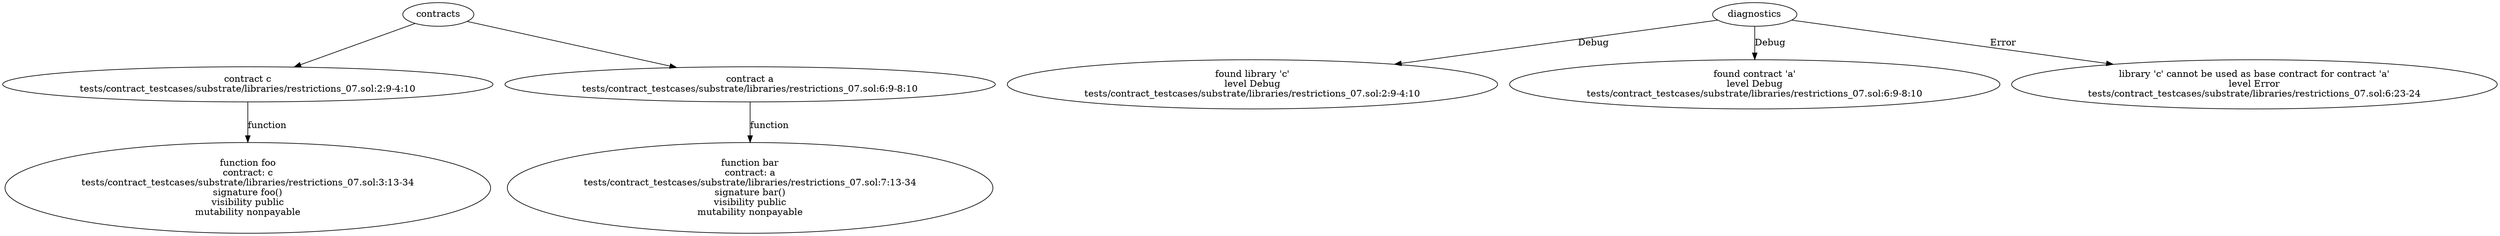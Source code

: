 strict digraph "tests/contract_testcases/substrate/libraries/restrictions_07.sol" {
	contract [label="contract c\ntests/contract_testcases/substrate/libraries/restrictions_07.sol:2:9-4:10"]
	foo [label="function foo\ncontract: c\ntests/contract_testcases/substrate/libraries/restrictions_07.sol:3:13-34\nsignature foo()\nvisibility public\nmutability nonpayable"]
	contract_3 [label="contract a\ntests/contract_testcases/substrate/libraries/restrictions_07.sol:6:9-8:10"]
	bar [label="function bar\ncontract: a\ntests/contract_testcases/substrate/libraries/restrictions_07.sol:7:13-34\nsignature bar()\nvisibility public\nmutability nonpayable"]
	diagnostic [label="found library 'c'\nlevel Debug\ntests/contract_testcases/substrate/libraries/restrictions_07.sol:2:9-4:10"]
	diagnostic_7 [label="found contract 'a'\nlevel Debug\ntests/contract_testcases/substrate/libraries/restrictions_07.sol:6:9-8:10"]
	diagnostic_8 [label="library 'c' cannot be used as base contract for contract 'a'\nlevel Error\ntests/contract_testcases/substrate/libraries/restrictions_07.sol:6:23-24"]
	contracts -> contract
	contract -> foo [label="function"]
	contracts -> contract_3
	contract_3 -> bar [label="function"]
	diagnostics -> diagnostic [label="Debug"]
	diagnostics -> diagnostic_7 [label="Debug"]
	diagnostics -> diagnostic_8 [label="Error"]
}
